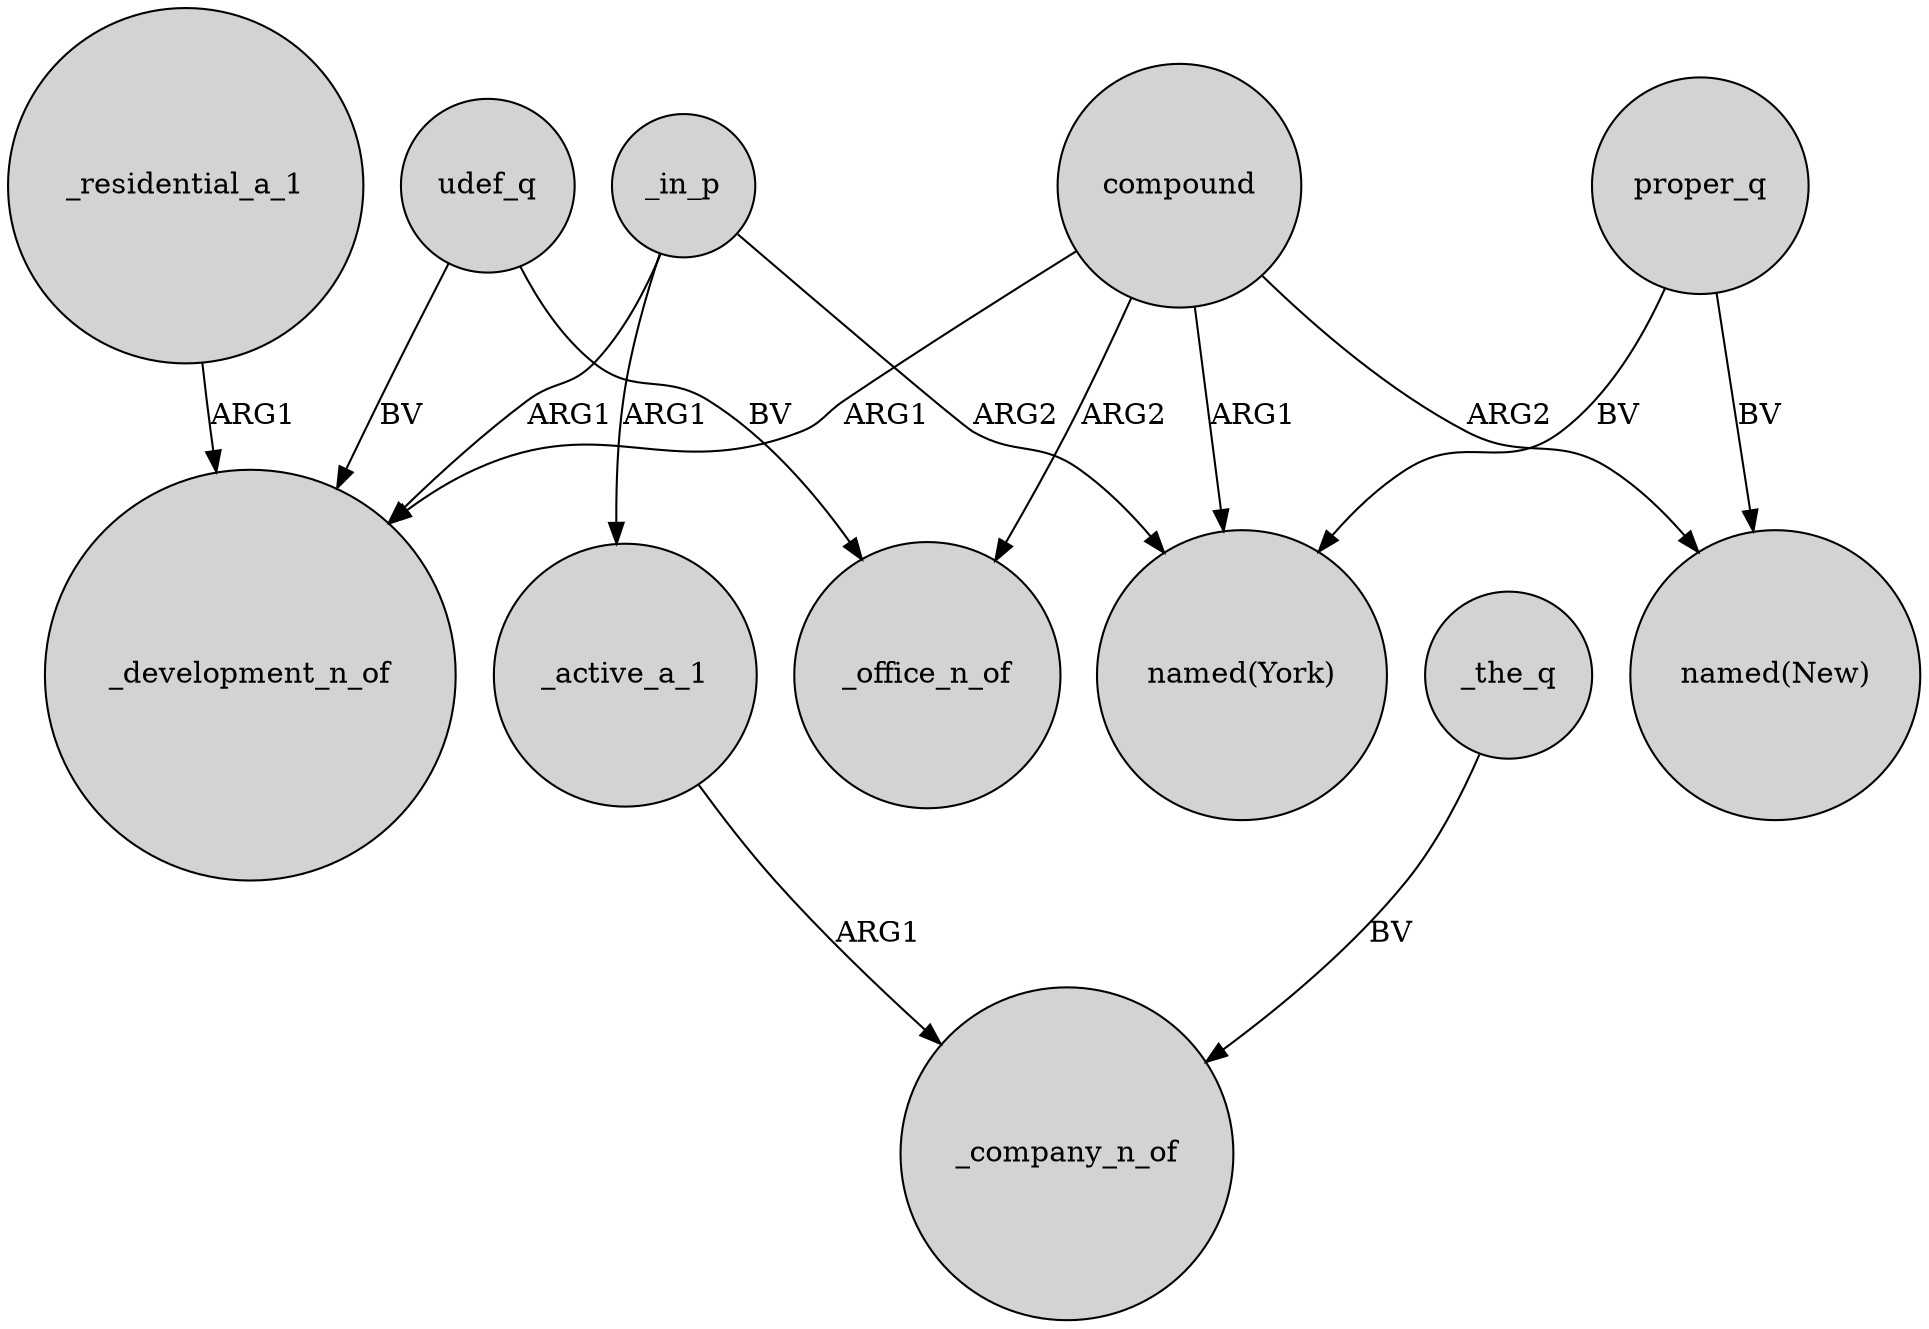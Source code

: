 digraph {
	node [shape=circle style=filled]
	_residential_a_1 -> _development_n_of [label=ARG1]
	_active_a_1 -> _company_n_of [label=ARG1]
	udef_q -> _office_n_of [label=BV]
	compound -> "named(York)" [label=ARG1]
	_in_p -> _development_n_of [label=ARG1]
	compound -> "named(New)" [label=ARG2]
	compound -> _development_n_of [label=ARG1]
	_in_p -> _active_a_1 [label=ARG1]
	proper_q -> "named(York)" [label=BV]
	proper_q -> "named(New)" [label=BV]
	_the_q -> _company_n_of [label=BV]
	compound -> _office_n_of [label=ARG2]
	udef_q -> _development_n_of [label=BV]
	_in_p -> "named(York)" [label=ARG2]
}

